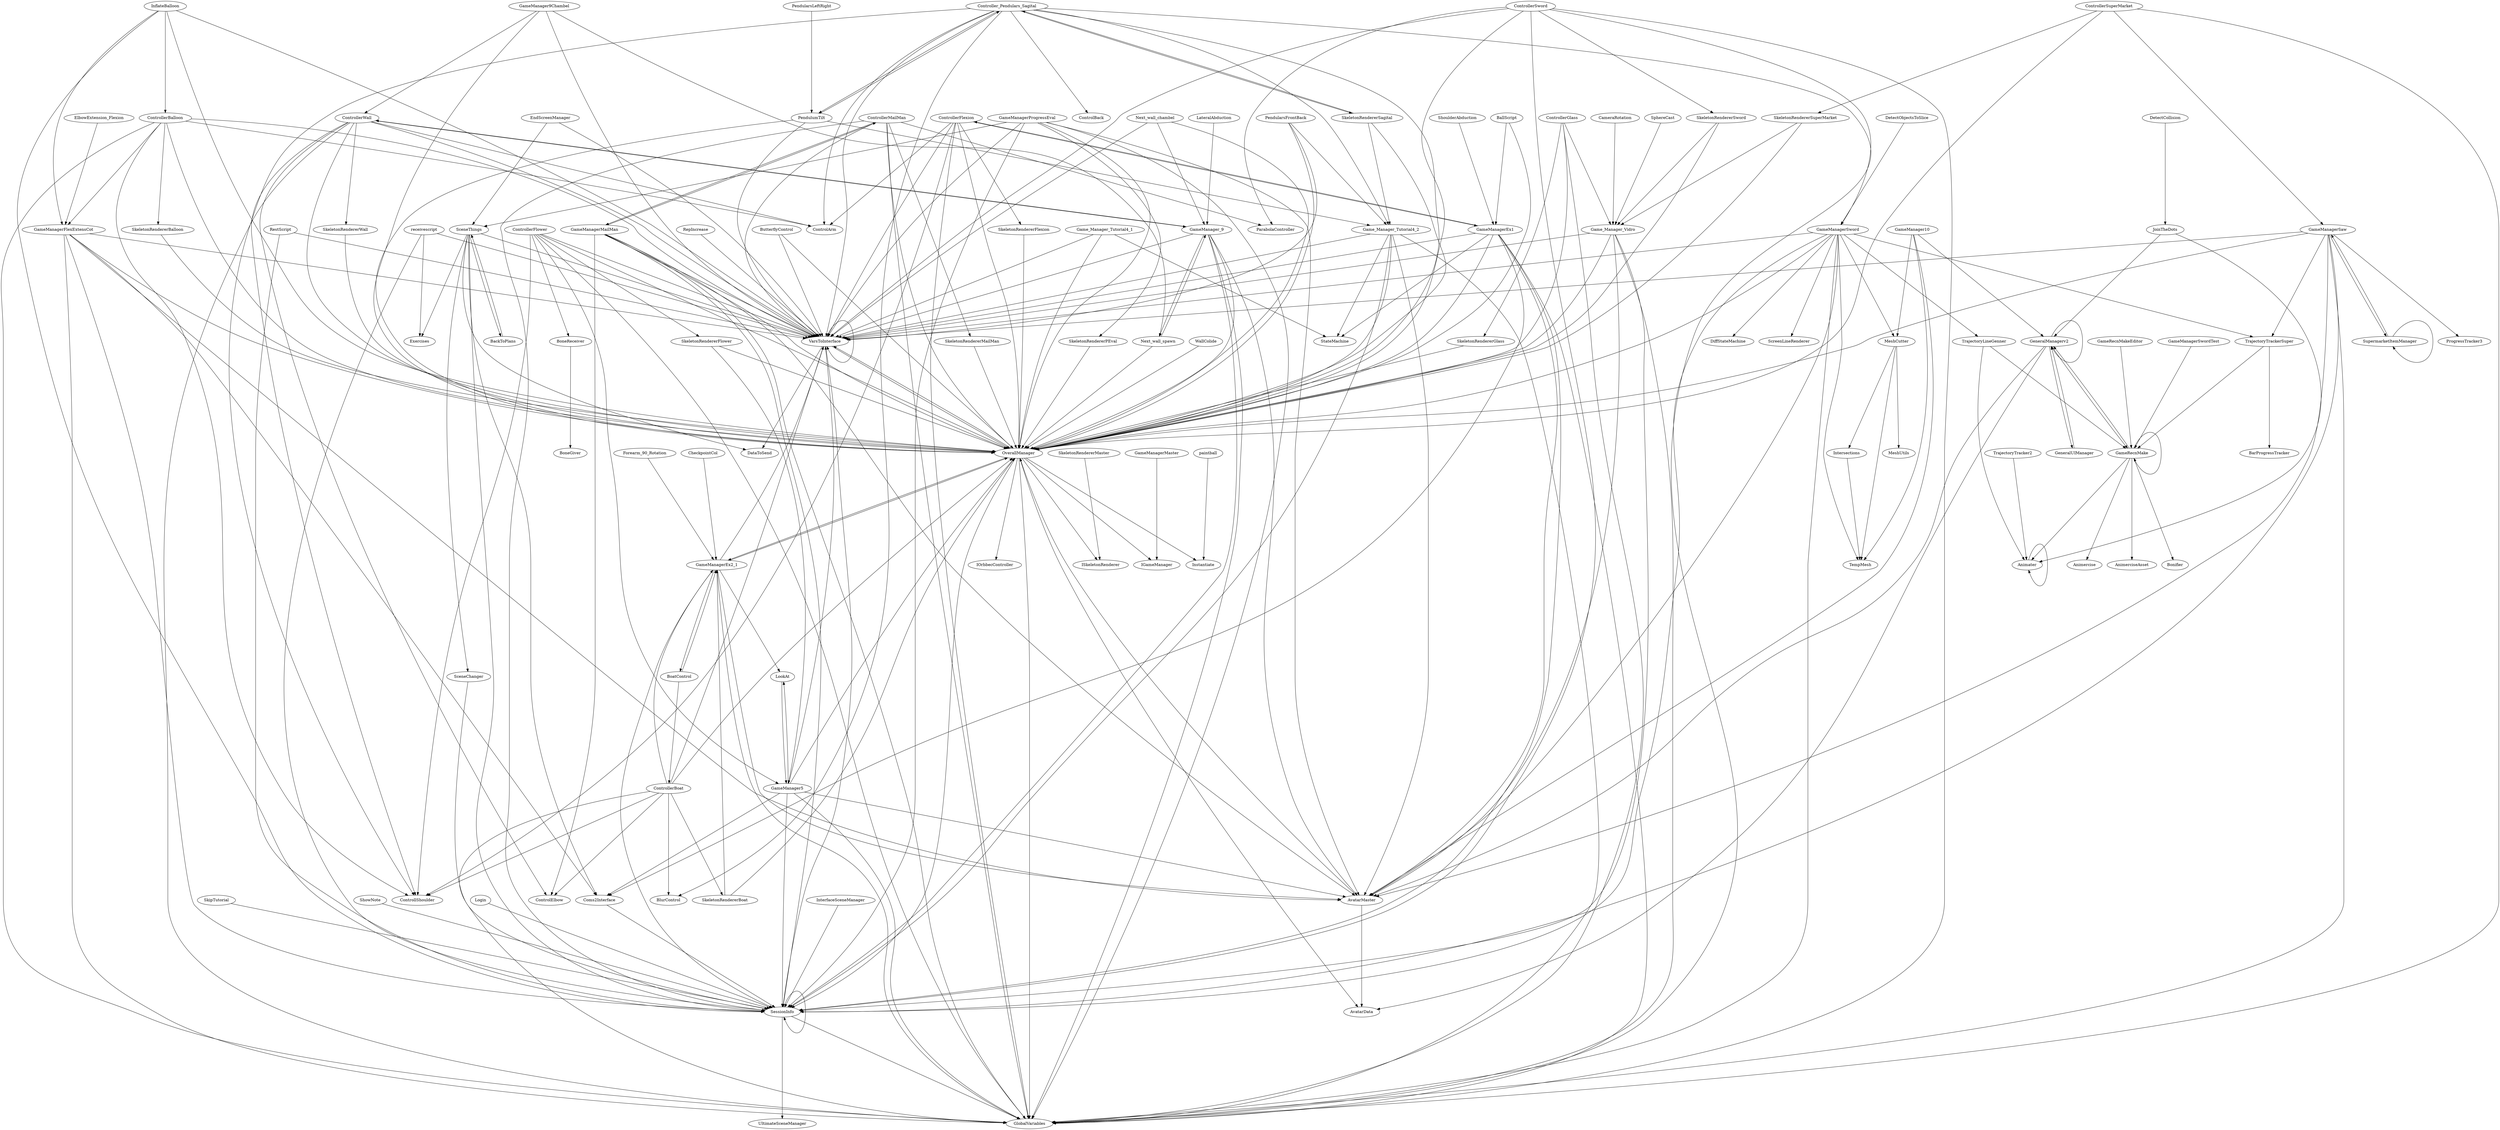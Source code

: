 digraph  {
	graph [nodesep=0.25,
		ranksep=5.0
	];
	Controller_Pendulars_Sagital -> VarsToInterface;
	Controller_Pendulars_Sagital -> GlobalVariables;
	Controller_Pendulars_Sagital -> Game_Manager_Tutorial4_2;
	Controller_Pendulars_Sagital -> ControllShoulder;
	Controller_Pendulars_Sagital -> PendulumTilt;
	Controller_Pendulars_Sagital -> SkeletonRendererSagital;
	Controller_Pendulars_Sagital -> BlurControl;
	Controller_Pendulars_Sagital -> OverallManager;
	Controller_Pendulars_Sagital -> ControlBack;
	Controller_Pendulars_Sagital -> ControlArm;
	GameManager9Chambel -> VarsToInterface;
	GameManager9Chambel -> Next_wall_spawn;
	GameManager9Chambel -> OverallManager;
	GameManager9Chambel -> ControllerWall;
	InflateBalloon -> VarsToInterface;
	InflateBalloon -> SessionInfo;
	InflateBalloon -> OverallManager;
	InflateBalloon -> GameManagerFlexExtensCot;
	InflateBalloon -> ControllerBalloon;
	receivescript -> VarsToInterface;
	receivescript -> SessionInfo;
	receivescript -> Exercises;
	GameRecnMake -> GameRecnMake;
	GameRecnMake -> Animater;
	GameRecnMake -> GeneralManagerv2;
	GameRecnMake -> Animercise;
	GameRecnMake -> AnimerciseAsset;
	GameRecnMake -> Bonifier;
	ControllerGlass -> GlobalVariables;
	ControllerGlass -> OverallManager;
	ControllerGlass -> Game_Manager_Vidro;
	ControllerGlass -> SkeletonRendererGlass;
	BallScript -> OverallManager;
	BallScript -> GameManagerEx1;
	VarsToInterface -> VarsToInterface;
	VarsToInterface -> SessionInfo;
	VarsToInterface -> OverallManager;
	VarsToInterface -> DataToSend;
	PendularsLeftRight -> PendulumTilt;
	CameraRotation -> Game_Manager_Vidro;
	GameManager_9 -> VarsToInterface;
	GameManager_9 -> Next_wall_spawn;
	GameManager_9 -> GlobalVariables;
	GameManager_9 -> SessionInfo;
	GameManager_9 -> OverallManager;
	GameManager_9 -> ControllerWall;
	GameManager_9 -> AvatarMaster;
	Next_wall_spawn -> GameManager_9;
	Next_wall_spawn -> OverallManager;
	Animater -> Animater;
	MeshCutter -> MeshUtils;
	MeshCutter -> Intersections;
	MeshCutter -> TempMesh;
	SessionInfo -> GlobalVariables;
	SessionInfo -> SessionInfo;
	SessionInfo -> UltimateSceneManager;
	Game_Manager_Tutorial4_2 -> VarsToInterface;
	Game_Manager_Tutorial4_2 -> GlobalVariables;
	Game_Manager_Tutorial4_2 -> SessionInfo;
	Game_Manager_Tutorial4_2 -> OverallManager;
	Game_Manager_Tutorial4_2 -> StateMachine;
	Game_Manager_Tutorial4_2 -> AvatarMaster;
	ElbowExtension_Flexion -> GameManagerFlexExtensCot;
	SkeletonRendererPEval -> OverallManager;
	ControllerFlexion -> VarsToInterface;
	ControllerFlexion -> GlobalVariables;
	ControllerFlexion -> ControllShoulder;
	ControllerFlexion -> OverallManager;
	ControllerFlexion -> SkeletonRendererFlexion;
	ControllerFlexion -> GameManagerEx1;
	ControllerFlexion -> ControlArm;
	DetectObjectsToSlice -> GameManagerSword;
	SkeletonRendererBalloon -> OverallManager;
	EndScreenManager -> VarsToInterface;
	EndScreenManager -> SceneThings;
	SkipTutorial -> SessionInfo;
	GameManagerSword -> ScreenLineRenderer;
	GameManagerSword -> VarsToInterface;
	GameManagerSword -> GlobalVariables;
	GameManagerSword -> MeshCutter;
	GameManagerSword -> SessionInfo;
	GameManagerSword -> TrajectoryTrackerSuper;
	GameManagerSword -> OverallManager;
	GameManagerSword -> TrajectoryLineGenner;
	GameManagerSword -> AvatarMaster;
	GameManagerSword -> TempMesh;
	GameManagerSword -> DiffStateMachine;
	PendulumTilt -> Controller_Pendulars_Sagital;
	PendulumTilt -> VarsToInterface;
	PendulumTilt -> Game_Manager_Tutorial4_2;
	PendulumTilt -> OverallManager;
	SkeletonRendererSagital -> Controller_Pendulars_Sagital;
	SkeletonRendererSagital -> Game_Manager_Tutorial4_2;
	SkeletonRendererSagital -> OverallManager;
	TrajectoryTrackerSuper -> GameRecnMake;
	TrajectoryTrackerSuper -> BarProgressTracker;
	Forearm_90_Rotation -> GameManagerEx2_1;
	OverallManager -> VarsToInterface;
	OverallManager -> GlobalVariables;
	OverallManager -> SessionInfo;
	OverallManager -> ISkeletonRenderer;
	OverallManager -> IGameManager;
	OverallManager -> AvatarData;
	OverallManager -> IOrbbecController;
	OverallManager -> GameManagerEx2_1;
	OverallManager -> Instantiate;
	SupermarketItemManager -> SupermarketItemManager;
	SupermarketItemManager -> GameManagerSaw;
	ButterflyControl -> VarsToInterface;
	ButterflyControl -> OverallManager;
	SkeletonRendererFlexion -> OverallManager;
	SkeletonRendererBoat -> OverallManager;
	SkeletonRendererBoat -> GameManagerEx2_1;
	BoneReceiver -> BoneGiver;
	SkeletonRendererSword -> OverallManager;
	SkeletonRendererSword -> Game_Manager_Vidro;
	Game_Manager_Vidro -> VarsToInterface;
	Game_Manager_Vidro -> GlobalVariables;
	Game_Manager_Vidro -> SessionInfo;
	Game_Manager_Vidro -> OverallManager;
	Game_Manager_Vidro -> AvatarMaster;
	LateralAbduction -> GameManager_9;
	ControllerBoat -> VarsToInterface;
	ControllerBoat -> GlobalVariables;
	ControllerBoat -> ControllShoulder;
	ControllerBoat -> ControlElbow;
	ControllerBoat -> BlurControl;
	ControllerBoat -> OverallManager;
	ControllerBoat -> SkeletonRendererBoat;
	ControllerBoat -> GameManagerEx2_1;
	GameManager5 -> VarsToInterface;
	GameManager5 -> GlobalVariables;
	GameManager5 -> SessionInfo;
	GameManager5 -> OverallManager;
	GameManager5 -> Coms2Interface;
	GameManager5 -> AvatarMaster;
	GameManager5 -> LookAt;
	InterfaceSceneManager -> SessionInfo;
	SkeletonRendererMailMan -> OverallManager;
	CheckpointCol -> GameManagerEx2_1;
	GameManagerProgressEval -> VarsToInterface;
	GameManagerProgressEval -> GlobalVariables;
	GameManagerProgressEval -> SessionInfo;
	GameManagerProgressEval -> SkeletonRendererPEval;
	GameManagerProgressEval -> OverallManager;
	GameManagerProgressEval -> SceneThings;
	GameManagerProgressEval -> AvatarMaster;
	GameManagerEx2_1 -> VarsToInterface;
	GameManagerEx2_1 -> GlobalVariables;
	GameManagerEx2_1 -> SessionInfo;
	GameManagerEx2_1 -> OverallManager;
	GameManagerEx2_1 -> AvatarMaster;
	GameManagerEx2_1 -> BoatControl;
	GameManagerEx2_1 -> LookAt;
	GeneralManagerv2 -> GameRecnMake;
	GeneralManagerv2 -> AvatarData;
	GeneralManagerv2 -> GeneralManagerv2;
	GeneralManagerv2 -> AvatarMaster;
	GeneralManagerv2 -> GeneralUIManager;
	SkeletonRendererGlass -> OverallManager;
	BackToPlans -> SceneThings;
	SphereCast -> Game_Manager_Vidro;
	ControllerSuperMarket -> GlobalVariables;
	ControllerSuperMarket -> OverallManager;
	ControllerSuperMarket -> GameManagerSaw;
	ControllerSuperMarket -> SkeletonRendererSuperMarket;
	ControllerSword -> VarsToInterface;
	ControllerSword -> GlobalVariables;
	ControllerSword -> SessionInfo;
	ControllerSword -> GameManagerSword;
	ControllerSword -> OverallManager;
	ControllerSword -> SkeletonRendererSword;
	ControllerSword -> ParabolaController;
	GameManagerMailMan -> VarsToInterface;
	GameManagerMailMan -> GlobalVariables;
	GameManagerMailMan -> SessionInfo;
	GameManagerMailMan -> ControlElbow;
	GameManagerMailMan -> OverallManager;
	GameManagerMailMan -> ControllerMailMan;
	GameManagerMailMan -> AvatarMaster;
	SkeletonRendererMaster -> ISkeletonRenderer;
	ShowNote -> SessionInfo;
	SceneThings -> VarsToInterface;
	SceneThings -> SessionInfo;
	SceneThings -> BackToPlans;
	SceneThings -> Coms2Interface;
	SceneThings -> DataToSend;
	SceneThings -> SceneChanger;
	SceneThings -> Exercises;
	Next_wall_chambel -> VarsToInterface;
	Next_wall_chambel -> GameManager_9;
	Next_wall_chambel -> OverallManager;
	WallColide -> OverallManager;
	ControllerMailMan -> VarsToInterface;
	ControllerMailMan -> GlobalVariables;
	ControllerMailMan -> SessionInfo;
	ControllerMailMan -> OverallManager;
	ControllerMailMan -> SkeletonRendererMailMan;
	ControllerMailMan -> GameManagerMailMan;
	ControllerMailMan -> ParabolaController;
	PendularsFrontBack -> VarsToInterface;
	PendularsFrontBack -> Game_Manager_Tutorial4_2;
	PendularsFrontBack -> OverallManager;
	SkeletonRendererFlower -> OverallManager;
	SkeletonRendererFlower -> GameManager5;
	RestScript -> VarsToInterface;
	RestScript -> SessionInfo;
	GameManager10 -> MeshCutter;
	GameManager10 -> GeneralManagerv2;
	GameManager10 -> AvatarMaster;
	GameManager10 -> TempMesh;
	paintball -> Instantiate;
	ControllerWall -> VarsToInterface;
	ControllerWall -> GameManager_9;
	ControllerWall -> GlobalVariables;
	ControllerWall -> ControllShoulder;
	ControllerWall -> ControlElbow;
	ControllerWall -> OverallManager;
	ControllerWall -> SkeletonRendererWall;
	ControllerWall -> ControlArm;
	TrajectoryLineGenner -> GameRecnMake;
	TrajectoryLineGenner -> Animater;
	Login -> SessionInfo;
	Game_Manager_Tutorial4_1 -> VarsToInterface;
	Game_Manager_Tutorial4_1 -> OverallManager;
	Game_Manager_Tutorial4_1 -> StateMachine;
	GameManagerSaw -> VarsToInterface;
	GameManagerSaw -> GlobalVariables;
	GameManagerSaw -> SessionInfo;
	GameManagerSaw -> ProgressTracker3;
	GameManagerSaw -> TrajectoryTrackerSuper;
	GameManagerSaw -> OverallManager;
	GameManagerSaw -> SupermarketItemManager;
	GameManagerSaw -> AvatarMaster;
	ShoulderAbduction -> GameManagerEx1;
	Coms2Interface -> SessionInfo;
	JoinTheDots -> Animater;
	JoinTheDots -> GeneralManagerv2;
	GameManagerEx1 -> VarsToInterface;
	GameManagerEx1 -> GlobalVariables;
	GameManagerEx1 -> SessionInfo;
	GameManagerEx1 -> ControllerFlexion;
	GameManagerEx1 -> OverallManager;
	GameManagerEx1 -> StateMachine;
	GameManagerEx1 -> Coms2Interface;
	GameManagerEx1 -> AvatarMaster;
	GameManagerFlexExtensCot -> VarsToInterface;
	GameManagerFlexExtensCot -> GlobalVariables;
	GameManagerFlexExtensCot -> SessionInfo;
	GameManagerFlexExtensCot -> OverallManager;
	GameManagerFlexExtensCot -> Coms2Interface;
	GameManagerFlexExtensCot -> AvatarMaster;
	AvatarMaster -> OverallManager;
	AvatarMaster -> AvatarData;
	RepIncrease -> VarsToInterface;
	GameManagerMaster -> IGameManager;
	Intersections -> TempMesh;
	GeneralUIManager -> GeneralManagerv2;
	BoatControl -> ControllerBoat;
	BoatControl -> GameManagerEx2_1;
	ControllerBalloon -> VarsToInterface;
	ControllerBalloon -> GlobalVariables;
	ControllerBalloon -> ControllShoulder;
	ControllerBalloon -> SkeletonRendererBalloon;
	ControllerBalloon -> OverallManager;
	ControllerBalloon -> GameManagerFlexExtensCot;
	ControllerBalloon -> ControlArm;
	ControllerFlower -> VarsToInterface;
	ControllerFlower -> GlobalVariables;
	ControllerFlower -> ControllShoulder;
	ControllerFlower -> OverallManager;
	ControllerFlower -> BoneReceiver;
	ControllerFlower -> GameManager5;
	ControllerFlower -> SkeletonRendererFlower;
	SkeletonRendererWall -> OverallManager;
	SceneChanger -> SessionInfo;
	SkeletonRendererSuperMarket -> OverallManager;
	SkeletonRendererSuperMarket -> Game_Manager_Vidro;
	LookAt -> GameManager5;
	GameManagerSwordTest -> GameRecnMake;
	GameRecnMakeEditor -> GameRecnMake;
	TrajectoryTracker2 -> Animater;
	DetectCollision -> JoinTheDots;
}
